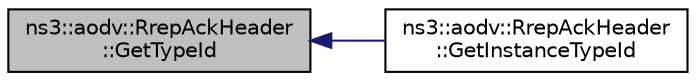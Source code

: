 digraph "ns3::aodv::RrepAckHeader::GetTypeId"
{
  edge [fontname="Helvetica",fontsize="10",labelfontname="Helvetica",labelfontsize="10"];
  node [fontname="Helvetica",fontsize="10",shape=record];
  rankdir="LR";
  Node1 [label="ns3::aodv::RrepAckHeader\l::GetTypeId",height=0.2,width=0.4,color="black", fillcolor="grey75", style="filled", fontcolor="black"];
  Node1 -> Node2 [dir="back",color="midnightblue",fontsize="10",style="solid"];
  Node2 [label="ns3::aodv::RrepAckHeader\l::GetInstanceTypeId",height=0.2,width=0.4,color="black", fillcolor="white", style="filled",URL="$d7/d46/classns3_1_1aodv_1_1RrepAckHeader.html#a9c901e02706c6eab84b7fb633222cf23"];
}
